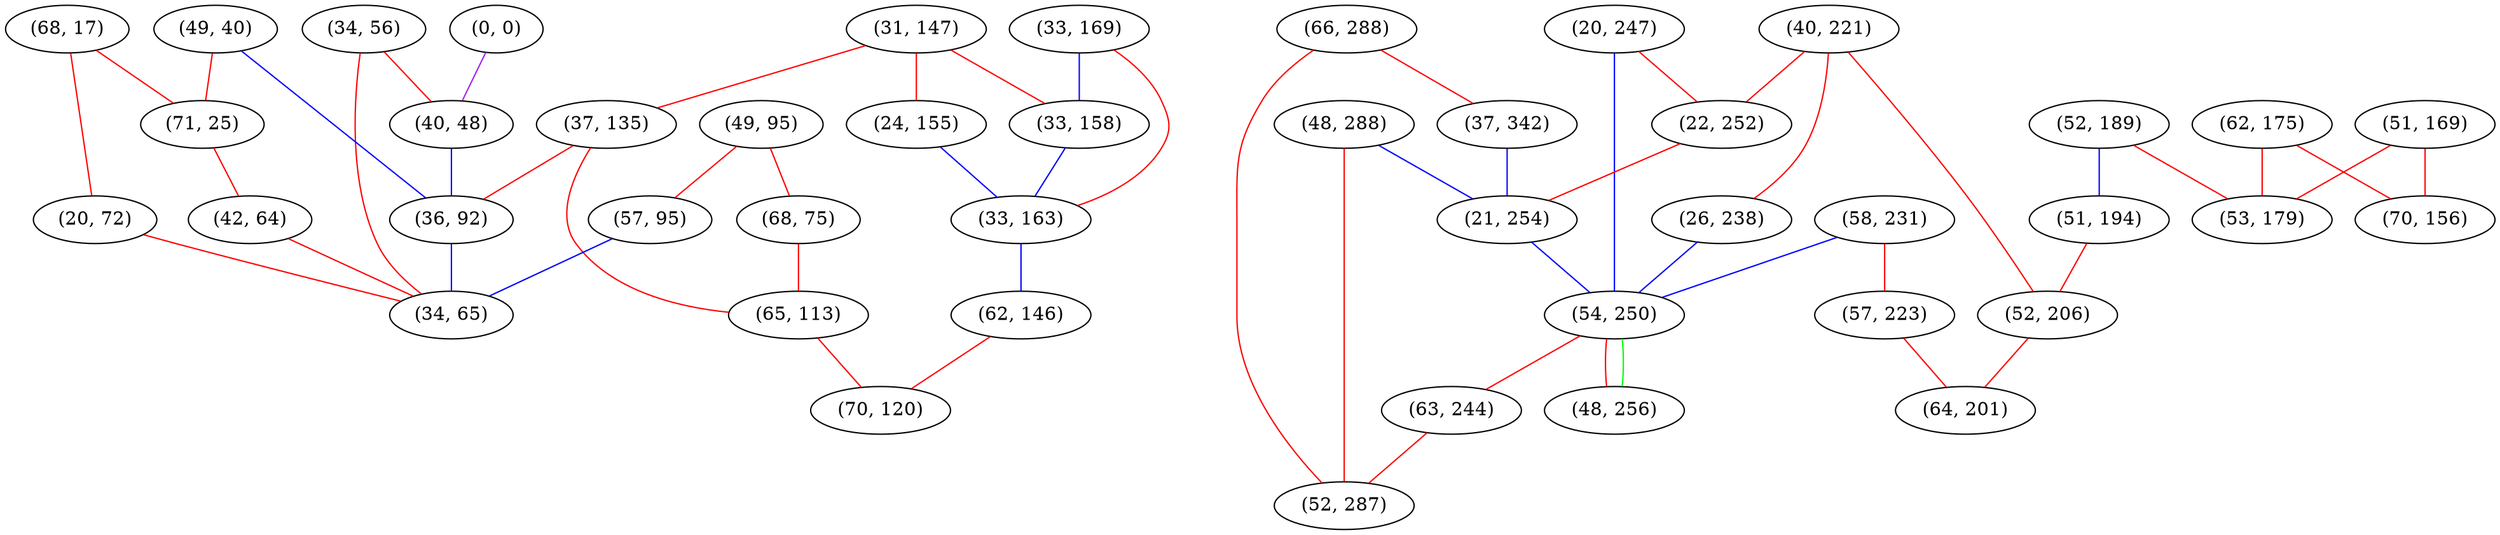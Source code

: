graph "" {
"(31, 147)";
"(37, 135)";
"(20, 247)";
"(52, 189)";
"(66, 288)";
"(48, 288)";
"(40, 221)";
"(33, 169)";
"(34, 56)";
"(37, 342)";
"(22, 252)";
"(33, 158)";
"(26, 238)";
"(62, 175)";
"(51, 169)";
"(24, 155)";
"(68, 17)";
"(0, 0)";
"(49, 95)";
"(21, 254)";
"(51, 194)";
"(58, 231)";
"(40, 48)";
"(52, 206)";
"(53, 179)";
"(49, 40)";
"(33, 163)";
"(70, 156)";
"(54, 250)";
"(71, 25)";
"(63, 244)";
"(36, 92)";
"(42, 64)";
"(20, 72)";
"(68, 75)";
"(62, 146)";
"(57, 223)";
"(52, 287)";
"(57, 95)";
"(65, 113)";
"(34, 65)";
"(48, 256)";
"(70, 120)";
"(64, 201)";
"(31, 147)" -- "(24, 155)"  [color=red, key=0, weight=1];
"(31, 147)" -- "(37, 135)"  [color=red, key=0, weight=1];
"(31, 147)" -- "(33, 158)"  [color=red, key=0, weight=1];
"(37, 135)" -- "(36, 92)"  [color=red, key=0, weight=1];
"(37, 135)" -- "(65, 113)"  [color=red, key=0, weight=1];
"(20, 247)" -- "(22, 252)"  [color=red, key=0, weight=1];
"(20, 247)" -- "(54, 250)"  [color=blue, key=0, weight=3];
"(52, 189)" -- "(51, 194)"  [color=blue, key=0, weight=3];
"(52, 189)" -- "(53, 179)"  [color=red, key=0, weight=1];
"(66, 288)" -- "(37, 342)"  [color=red, key=0, weight=1];
"(66, 288)" -- "(52, 287)"  [color=red, key=0, weight=1];
"(48, 288)" -- "(21, 254)"  [color=blue, key=0, weight=3];
"(48, 288)" -- "(52, 287)"  [color=red, key=0, weight=1];
"(40, 221)" -- "(22, 252)"  [color=red, key=0, weight=1];
"(40, 221)" -- "(26, 238)"  [color=red, key=0, weight=1];
"(40, 221)" -- "(52, 206)"  [color=red, key=0, weight=1];
"(33, 169)" -- "(33, 163)"  [color=red, key=0, weight=1];
"(33, 169)" -- "(33, 158)"  [color=blue, key=0, weight=3];
"(34, 56)" -- "(40, 48)"  [color=red, key=0, weight=1];
"(34, 56)" -- "(34, 65)"  [color=red, key=0, weight=1];
"(37, 342)" -- "(21, 254)"  [color=blue, key=0, weight=3];
"(22, 252)" -- "(21, 254)"  [color=red, key=0, weight=1];
"(33, 158)" -- "(33, 163)"  [color=blue, key=0, weight=3];
"(26, 238)" -- "(54, 250)"  [color=blue, key=0, weight=3];
"(62, 175)" -- "(70, 156)"  [color=red, key=0, weight=1];
"(62, 175)" -- "(53, 179)"  [color=red, key=0, weight=1];
"(51, 169)" -- "(70, 156)"  [color=red, key=0, weight=1];
"(51, 169)" -- "(53, 179)"  [color=red, key=0, weight=1];
"(24, 155)" -- "(33, 163)"  [color=blue, key=0, weight=3];
"(68, 17)" -- "(71, 25)"  [color=red, key=0, weight=1];
"(68, 17)" -- "(20, 72)"  [color=red, key=0, weight=1];
"(0, 0)" -- "(40, 48)"  [color=purple, key=0, weight=4];
"(49, 95)" -- "(68, 75)"  [color=red, key=0, weight=1];
"(49, 95)" -- "(57, 95)"  [color=red, key=0, weight=1];
"(21, 254)" -- "(54, 250)"  [color=blue, key=0, weight=3];
"(51, 194)" -- "(52, 206)"  [color=red, key=0, weight=1];
"(58, 231)" -- "(54, 250)"  [color=blue, key=0, weight=3];
"(58, 231)" -- "(57, 223)"  [color=red, key=0, weight=1];
"(40, 48)" -- "(36, 92)"  [color=blue, key=0, weight=3];
"(52, 206)" -- "(64, 201)"  [color=red, key=0, weight=1];
"(49, 40)" -- "(36, 92)"  [color=blue, key=0, weight=3];
"(49, 40)" -- "(71, 25)"  [color=red, key=0, weight=1];
"(33, 163)" -- "(62, 146)"  [color=blue, key=0, weight=3];
"(54, 250)" -- "(48, 256)"  [color=red, key=0, weight=1];
"(54, 250)" -- "(48, 256)"  [color=green, key=1, weight=2];
"(54, 250)" -- "(63, 244)"  [color=red, key=0, weight=1];
"(71, 25)" -- "(42, 64)"  [color=red, key=0, weight=1];
"(63, 244)" -- "(52, 287)"  [color=red, key=0, weight=1];
"(36, 92)" -- "(34, 65)"  [color=blue, key=0, weight=3];
"(42, 64)" -- "(34, 65)"  [color=red, key=0, weight=1];
"(20, 72)" -- "(34, 65)"  [color=red, key=0, weight=1];
"(68, 75)" -- "(65, 113)"  [color=red, key=0, weight=1];
"(62, 146)" -- "(70, 120)"  [color=red, key=0, weight=1];
"(57, 223)" -- "(64, 201)"  [color=red, key=0, weight=1];
"(57, 95)" -- "(34, 65)"  [color=blue, key=0, weight=3];
"(65, 113)" -- "(70, 120)"  [color=red, key=0, weight=1];
}
